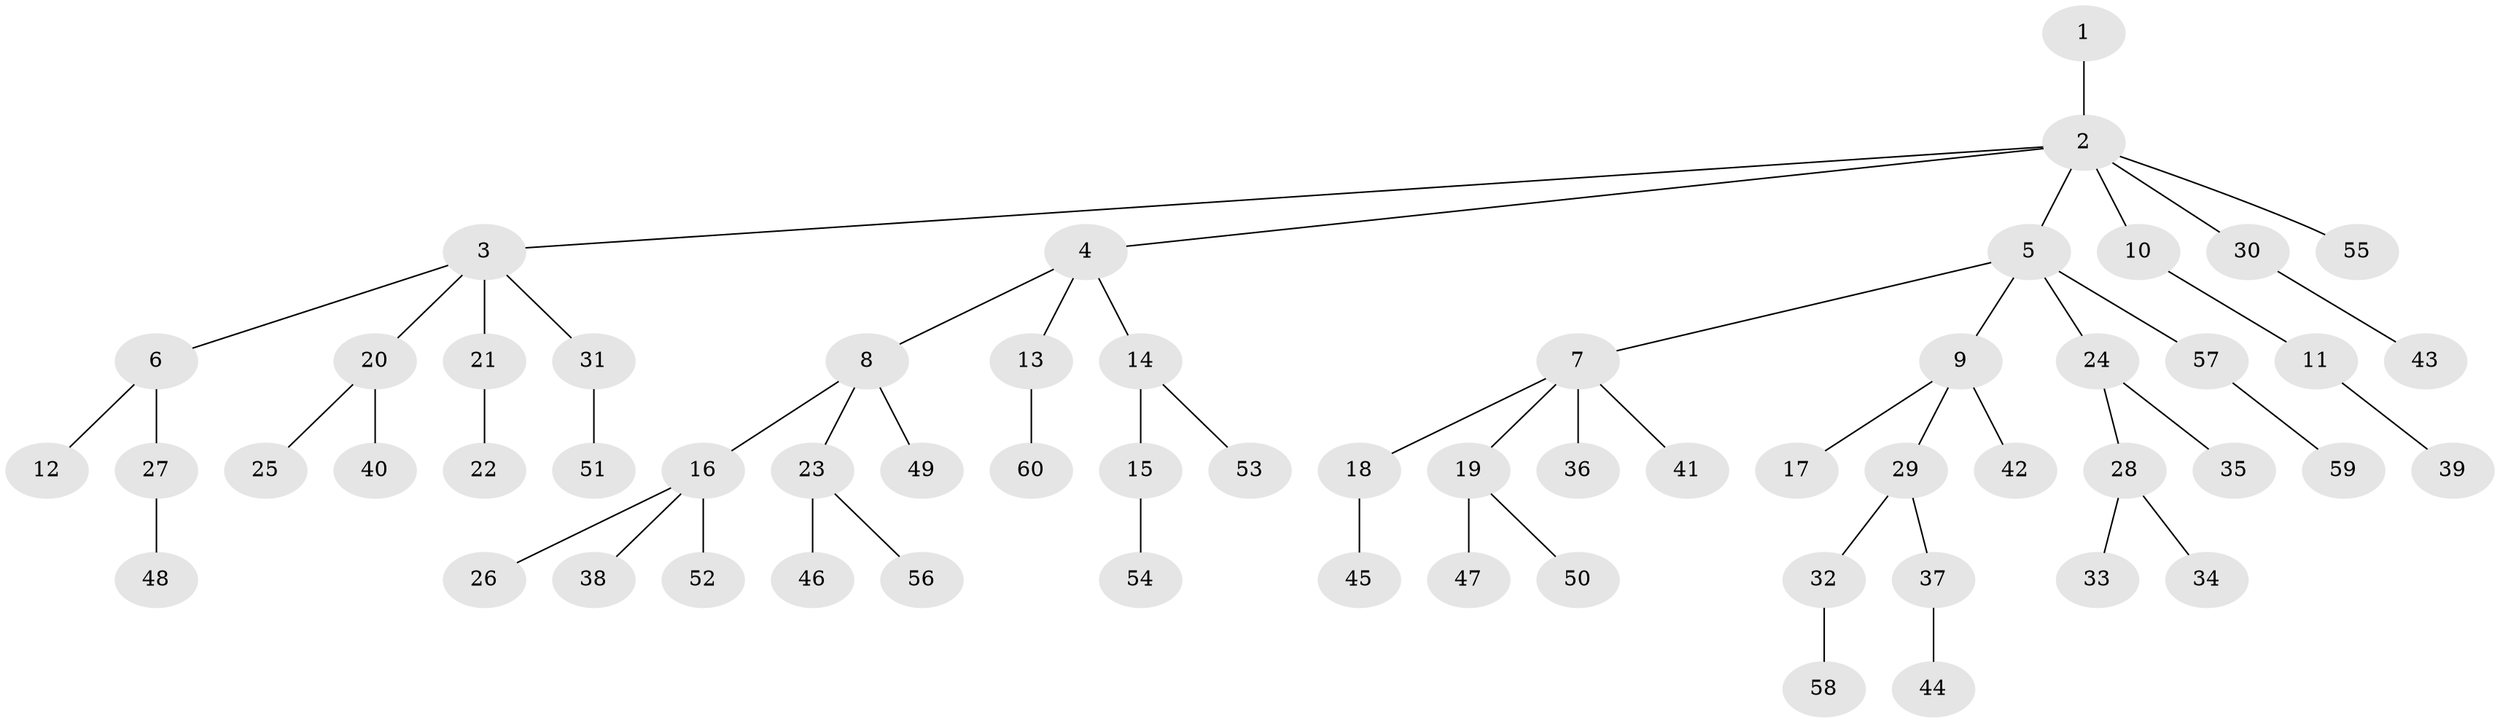 // Generated by graph-tools (version 1.1) at 2025/36/03/09/25 02:36:32]
// undirected, 60 vertices, 59 edges
graph export_dot {
graph [start="1"]
  node [color=gray90,style=filled];
  1;
  2;
  3;
  4;
  5;
  6;
  7;
  8;
  9;
  10;
  11;
  12;
  13;
  14;
  15;
  16;
  17;
  18;
  19;
  20;
  21;
  22;
  23;
  24;
  25;
  26;
  27;
  28;
  29;
  30;
  31;
  32;
  33;
  34;
  35;
  36;
  37;
  38;
  39;
  40;
  41;
  42;
  43;
  44;
  45;
  46;
  47;
  48;
  49;
  50;
  51;
  52;
  53;
  54;
  55;
  56;
  57;
  58;
  59;
  60;
  1 -- 2;
  2 -- 3;
  2 -- 4;
  2 -- 5;
  2 -- 10;
  2 -- 30;
  2 -- 55;
  3 -- 6;
  3 -- 20;
  3 -- 21;
  3 -- 31;
  4 -- 8;
  4 -- 13;
  4 -- 14;
  5 -- 7;
  5 -- 9;
  5 -- 24;
  5 -- 57;
  6 -- 12;
  6 -- 27;
  7 -- 18;
  7 -- 19;
  7 -- 36;
  7 -- 41;
  8 -- 16;
  8 -- 23;
  8 -- 49;
  9 -- 17;
  9 -- 29;
  9 -- 42;
  10 -- 11;
  11 -- 39;
  13 -- 60;
  14 -- 15;
  14 -- 53;
  15 -- 54;
  16 -- 26;
  16 -- 38;
  16 -- 52;
  18 -- 45;
  19 -- 47;
  19 -- 50;
  20 -- 25;
  20 -- 40;
  21 -- 22;
  23 -- 46;
  23 -- 56;
  24 -- 28;
  24 -- 35;
  27 -- 48;
  28 -- 33;
  28 -- 34;
  29 -- 32;
  29 -- 37;
  30 -- 43;
  31 -- 51;
  32 -- 58;
  37 -- 44;
  57 -- 59;
}
